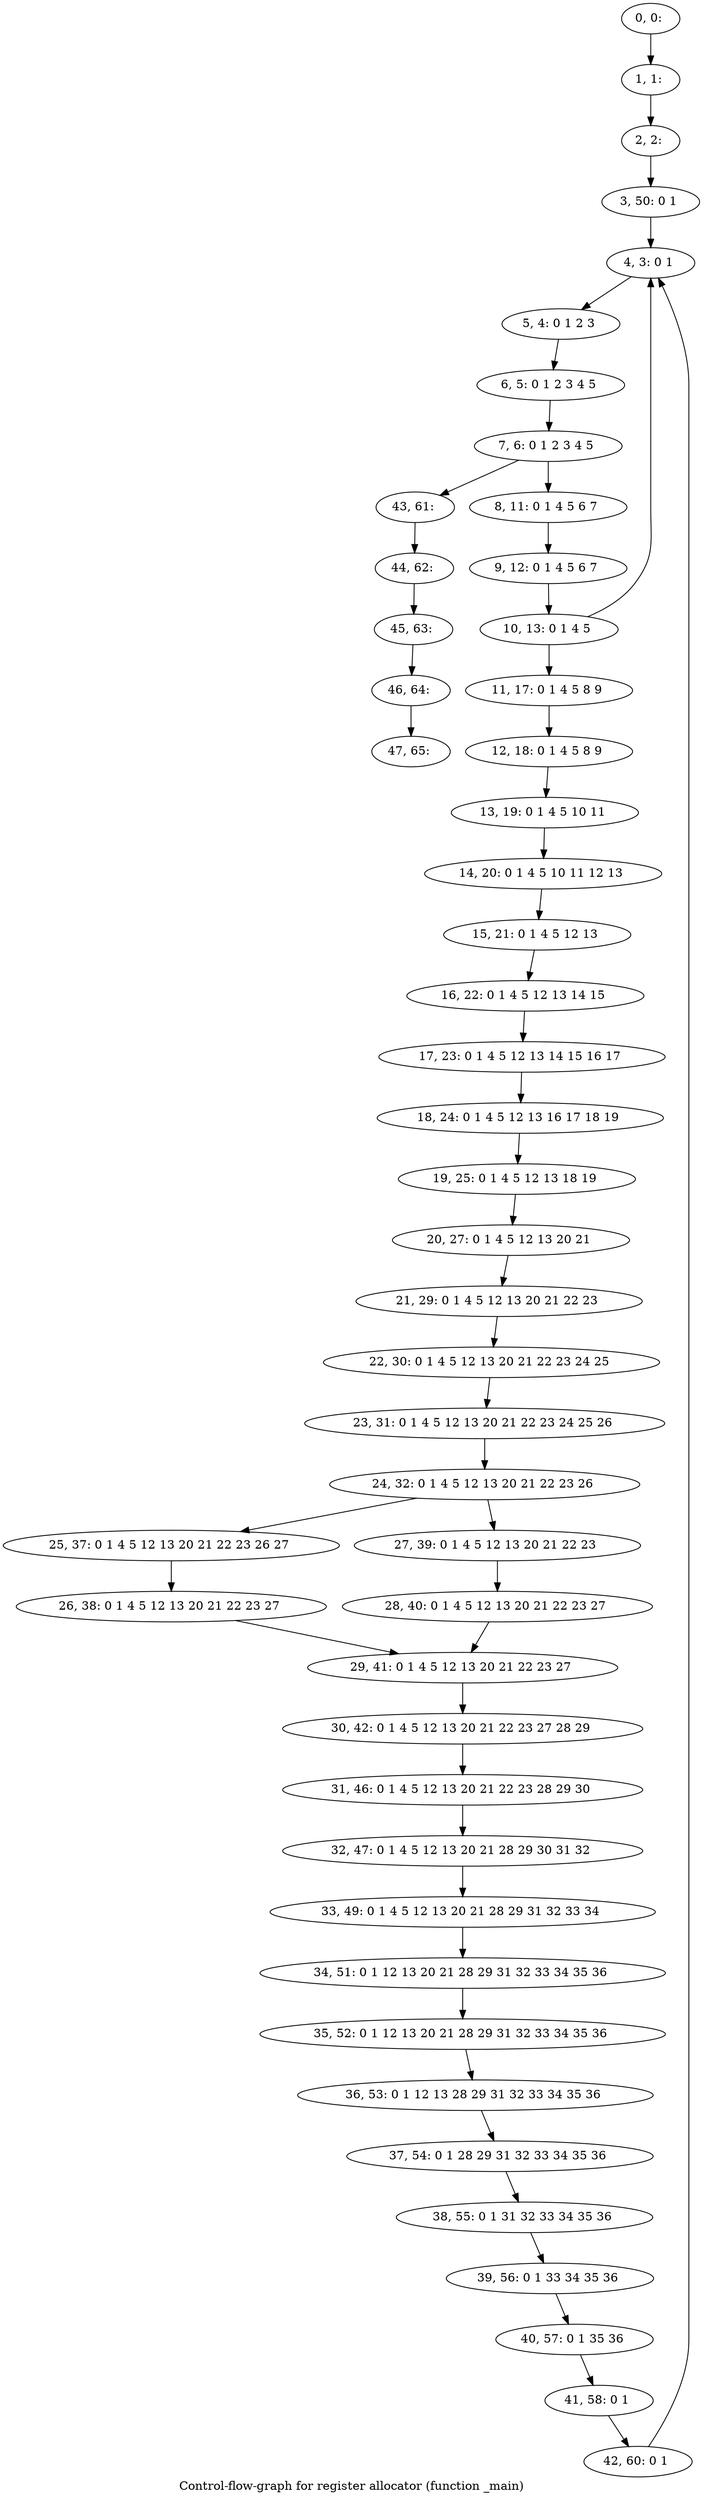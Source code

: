 digraph G {
graph [label="Control-flow-graph for register allocator (function _main)"]
0[label="0, 0: "];
1[label="1, 1: "];
2[label="2, 2: "];
3[label="3, 50: 0 1 "];
4[label="4, 3: 0 1 "];
5[label="5, 4: 0 1 2 3 "];
6[label="6, 5: 0 1 2 3 4 5 "];
7[label="7, 6: 0 1 2 3 4 5 "];
8[label="8, 11: 0 1 4 5 6 7 "];
9[label="9, 12: 0 1 4 5 6 7 "];
10[label="10, 13: 0 1 4 5 "];
11[label="11, 17: 0 1 4 5 8 9 "];
12[label="12, 18: 0 1 4 5 8 9 "];
13[label="13, 19: 0 1 4 5 10 11 "];
14[label="14, 20: 0 1 4 5 10 11 12 13 "];
15[label="15, 21: 0 1 4 5 12 13 "];
16[label="16, 22: 0 1 4 5 12 13 14 15 "];
17[label="17, 23: 0 1 4 5 12 13 14 15 16 17 "];
18[label="18, 24: 0 1 4 5 12 13 16 17 18 19 "];
19[label="19, 25: 0 1 4 5 12 13 18 19 "];
20[label="20, 27: 0 1 4 5 12 13 20 21 "];
21[label="21, 29: 0 1 4 5 12 13 20 21 22 23 "];
22[label="22, 30: 0 1 4 5 12 13 20 21 22 23 24 25 "];
23[label="23, 31: 0 1 4 5 12 13 20 21 22 23 24 25 26 "];
24[label="24, 32: 0 1 4 5 12 13 20 21 22 23 26 "];
25[label="25, 37: 0 1 4 5 12 13 20 21 22 23 26 27 "];
26[label="26, 38: 0 1 4 5 12 13 20 21 22 23 27 "];
27[label="27, 39: 0 1 4 5 12 13 20 21 22 23 "];
28[label="28, 40: 0 1 4 5 12 13 20 21 22 23 27 "];
29[label="29, 41: 0 1 4 5 12 13 20 21 22 23 27 "];
30[label="30, 42: 0 1 4 5 12 13 20 21 22 23 27 28 29 "];
31[label="31, 46: 0 1 4 5 12 13 20 21 22 23 28 29 30 "];
32[label="32, 47: 0 1 4 5 12 13 20 21 28 29 30 31 32 "];
33[label="33, 49: 0 1 4 5 12 13 20 21 28 29 31 32 33 34 "];
34[label="34, 51: 0 1 12 13 20 21 28 29 31 32 33 34 35 36 "];
35[label="35, 52: 0 1 12 13 20 21 28 29 31 32 33 34 35 36 "];
36[label="36, 53: 0 1 12 13 28 29 31 32 33 34 35 36 "];
37[label="37, 54: 0 1 28 29 31 32 33 34 35 36 "];
38[label="38, 55: 0 1 31 32 33 34 35 36 "];
39[label="39, 56: 0 1 33 34 35 36 "];
40[label="40, 57: 0 1 35 36 "];
41[label="41, 58: 0 1 "];
42[label="42, 60: 0 1 "];
43[label="43, 61: "];
44[label="44, 62: "];
45[label="45, 63: "];
46[label="46, 64: "];
47[label="47, 65: "];
0->1 ;
1->2 ;
2->3 ;
3->4 ;
4->5 ;
5->6 ;
6->7 ;
7->8 ;
7->43 ;
8->9 ;
9->10 ;
10->11 ;
10->4 ;
11->12 ;
12->13 ;
13->14 ;
14->15 ;
15->16 ;
16->17 ;
17->18 ;
18->19 ;
19->20 ;
20->21 ;
21->22 ;
22->23 ;
23->24 ;
24->25 ;
24->27 ;
25->26 ;
26->29 ;
27->28 ;
28->29 ;
29->30 ;
30->31 ;
31->32 ;
32->33 ;
33->34 ;
34->35 ;
35->36 ;
36->37 ;
37->38 ;
38->39 ;
39->40 ;
40->41 ;
41->42 ;
42->4 ;
43->44 ;
44->45 ;
45->46 ;
46->47 ;
}
